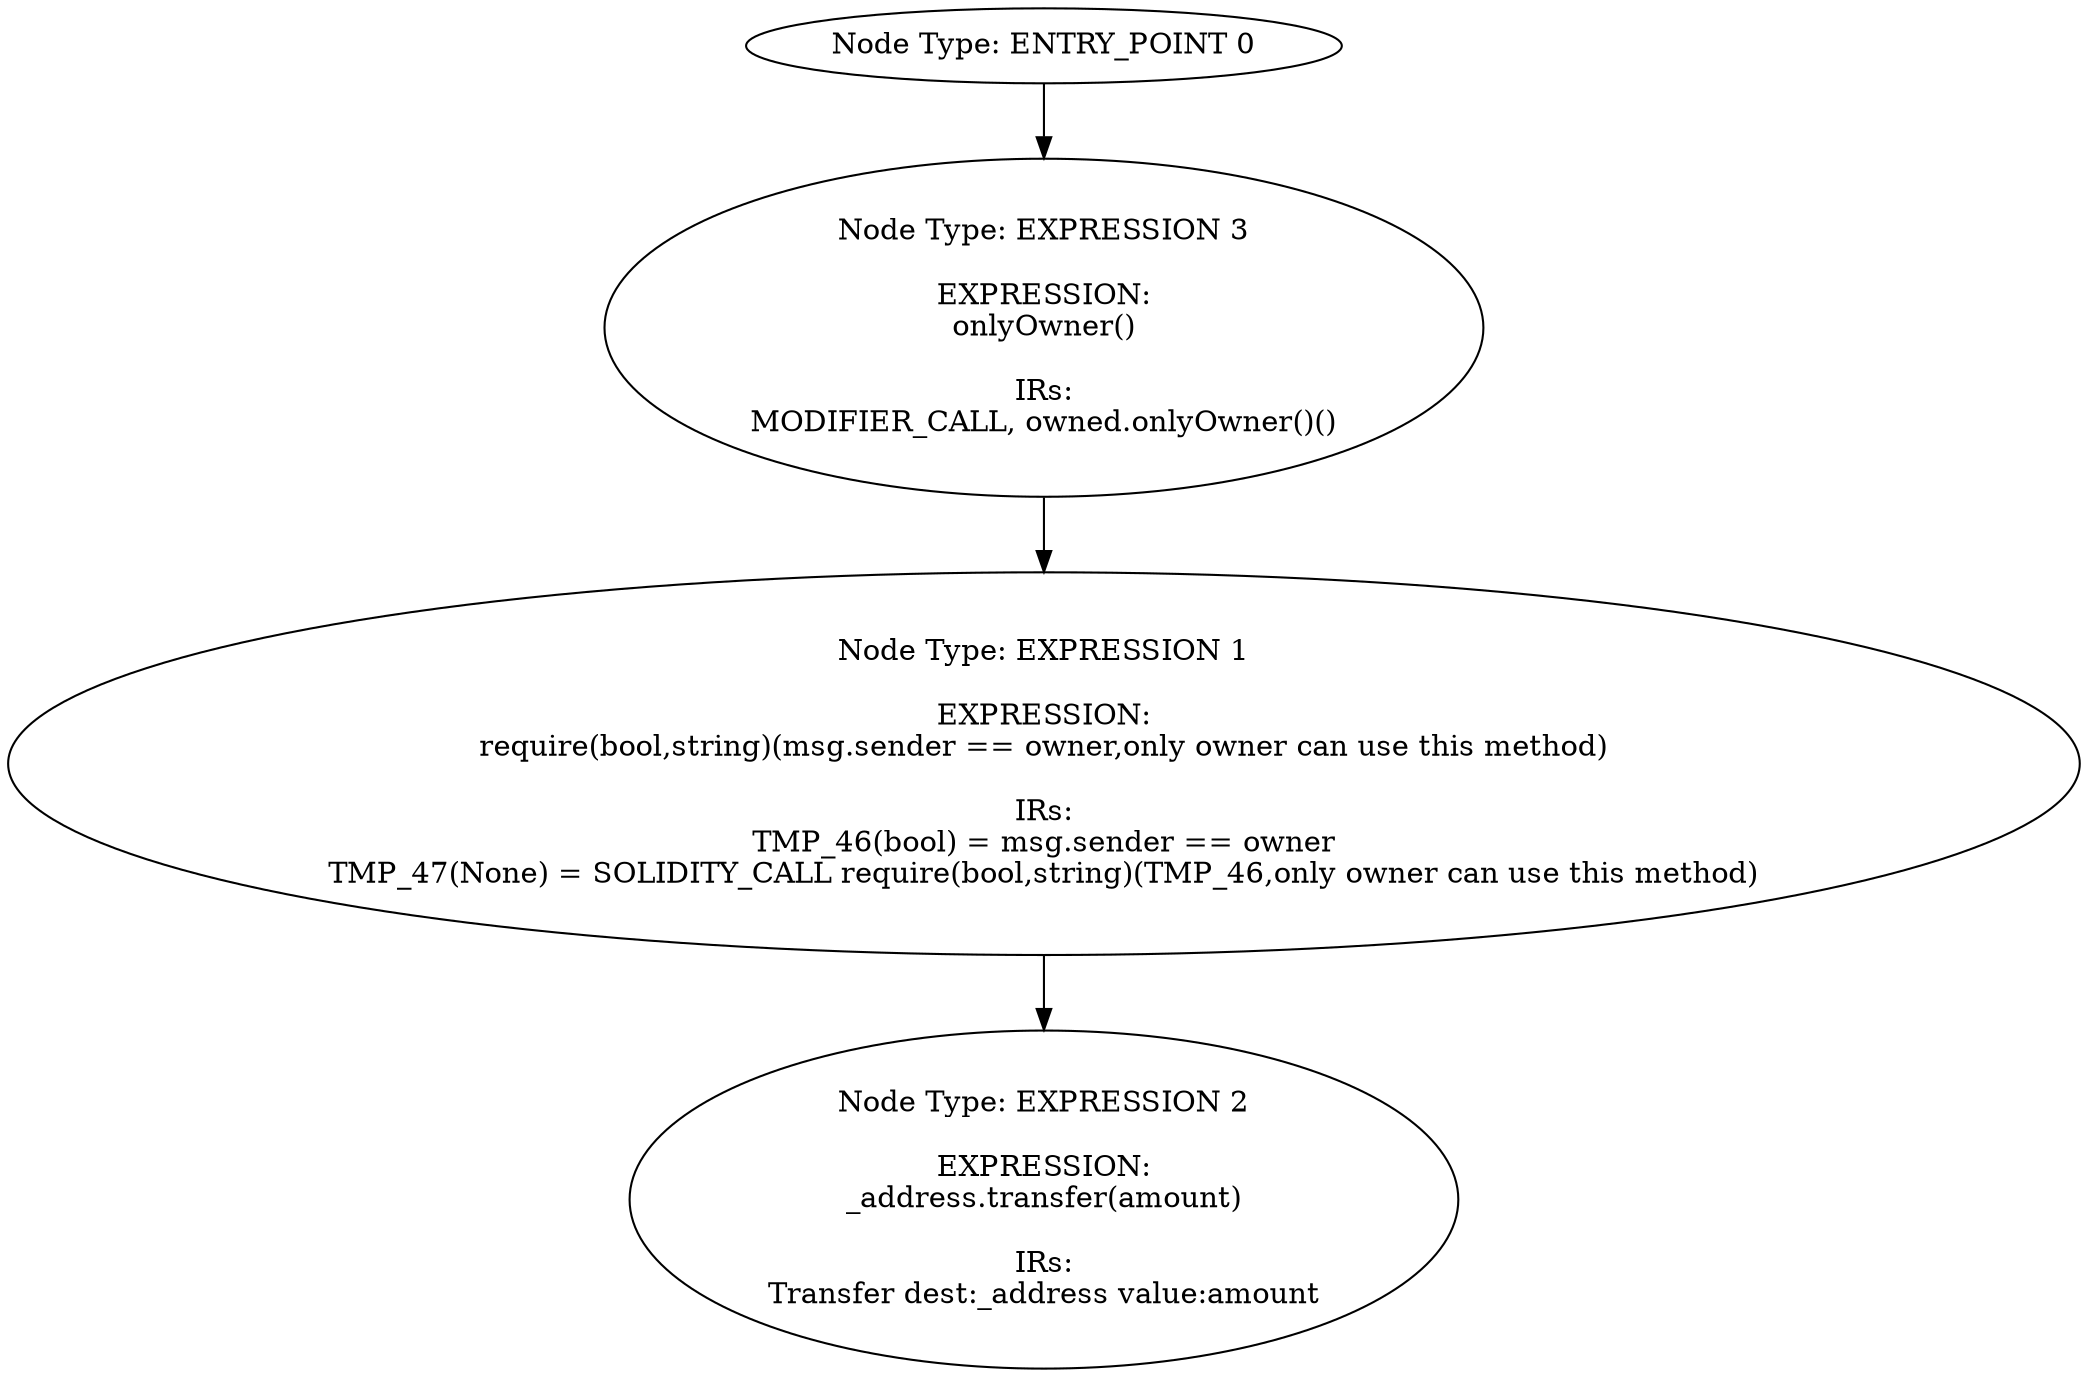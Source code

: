 digraph{
0[label="Node Type: ENTRY_POINT 0
"];
0->3;
1[label="Node Type: EXPRESSION 1

EXPRESSION:
require(bool,string)(msg.sender == owner,only owner can use this method)

IRs:
TMP_46(bool) = msg.sender == owner
TMP_47(None) = SOLIDITY_CALL require(bool,string)(TMP_46,only owner can use this method)"];
1->2;
2[label="Node Type: EXPRESSION 2

EXPRESSION:
_address.transfer(amount)

IRs:
Transfer dest:_address value:amount"];
3[label="Node Type: EXPRESSION 3

EXPRESSION:
onlyOwner()

IRs:
MODIFIER_CALL, owned.onlyOwner()()"];
3->1;
}
